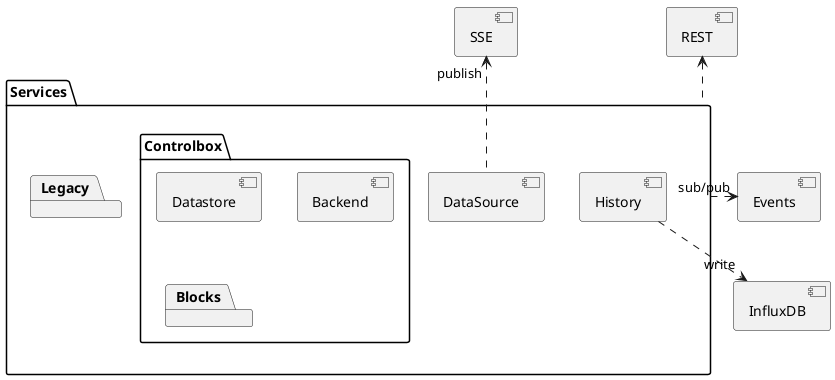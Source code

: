@startuml "Service Components"
[REST]
[SSE]
[InfluxDB]
[Events]

package Services {
    package Controlbox {
        [Datastore]
        [Backend]
        package Blocks
    }

    package Legacy {
    }

    [DataSource]
    [History]
}

Services .up.> REST
DataSource .up.> "publish" SSE
Services .right.> "sub/pub" Events
History ..> "write" InfluxDB

@enduml









